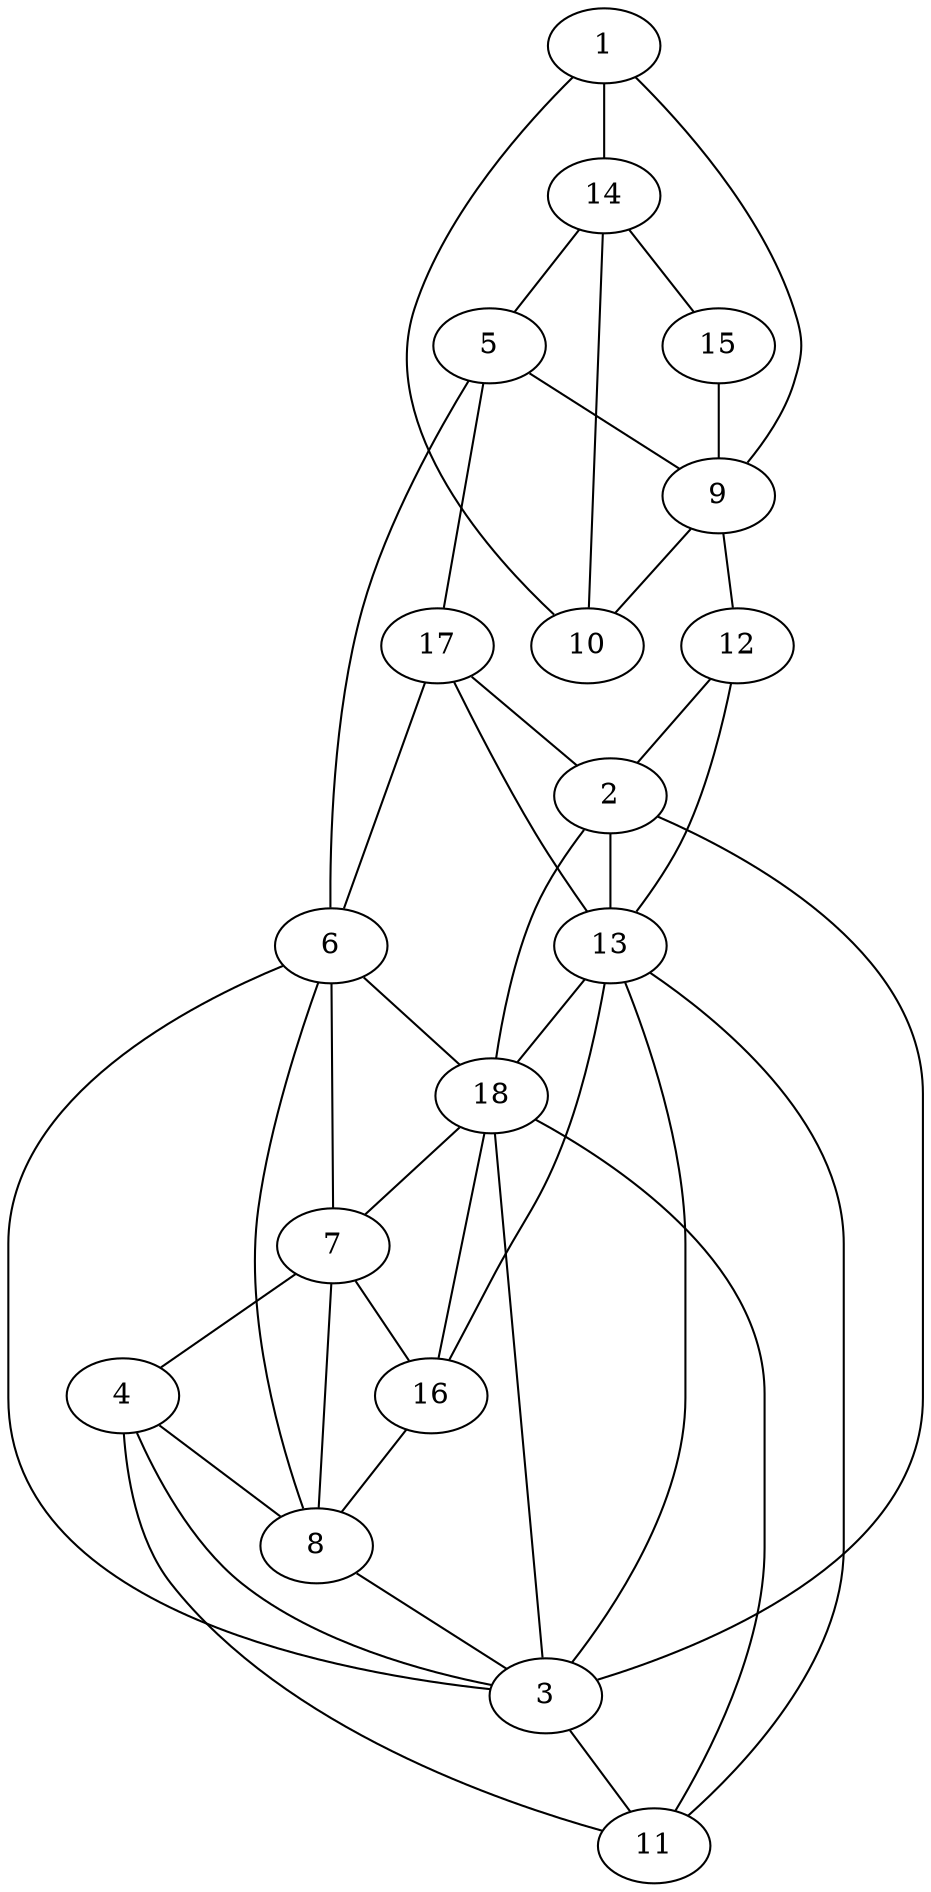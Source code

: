 graph pdb1qog {
	1	 [aaLength=7,
		sequence=ILDAAEE,
		type=0];
	9	 [aaLength=8,
		sequence=TKHEIEVP,
		type=1];
	1 -- 9	 [distance0="21.97416",
		frequency=1,
		type0=1];
	10	 [aaLength=8,
		sequence=TFKVTLIN,
		type=1];
	1 -- 10	 [distance0="30.24671",
		frequency=1,
		type0=3];
	14	 [aaLength=8,
		sequence=TKHEIEVP,
		type=1];
	1 -- 14	 [distance0="21.97416",
		frequency=1,
		type0=2];
	2	 [aaLength=5,
		sequence=DDQIE,
		type=0];
	13	 [aaLength=3,
		sequence=YVL,
		type=1];
	2 -- 13	 [distance0="13.73821",
		distance1="2.0",
		frequency=2,
		type0=1,
		type1=4];
	18	 [aaLength=3,
		sequence=YVL,
		type=1];
	2 -- 18	 [distance0="13.73821",
		frequency=1,
		type0=2];
	3	 [aaLength=3,
		sequence=TCV,
		type=0];
	3 -- 2	 [distance0="14.60122",
		frequency=1,
		type0=1];
	11	 [aaLength=4,
		sequence=VVIQ,
		type=1];
	3 -- 11	 [distance0="6.0",
		frequency=1,
		type0=4];
	3 -- 13	 [distance0="16.33291",
		frequency=1,
		type0=2];
	3 -- 18	 [distance0="16.33291",
		frequency=1,
		type0=3];
	4	 [aaLength=3,
		sequence=EED,
		type=0];
	4 -- 3	 [distance0="17.47274",
		frequency=1,
		type0=2];
	8	 [aaLength=3,
		sequence=EED,
		type=0];
	4 -- 8	 [distance0="11.93943",
		frequency=1,
		type0=1];
	4 -- 11	 [distance0="22.90117",
		frequency=1,
		type0=3];
	5	 [aaLength=7,
		sequence=ILDAAEE,
		type=0];
	6	 [aaLength=5,
		sequence=DDQIE,
		type=0];
	5 -- 6	 [distance0="42.9",
		frequency=1,
		type0=2];
	5 -- 9	 [distance0="48.82669",
		frequency=1,
		type0=3];
	17	 [aaLength=6,
		sequence=AGKLVS,
		type=1];
	5 -- 17	 [distance0="17.0",
		frequency=1,
		type0=4];
	7	 [aaLength=3,
		sequence=TCV,
		type=0];
	6 -- 7	 [distance0="10.06761",
		frequency=1,
		type0=1];
	6 -- 3	 [distance0="28.81604",
		frequency=1,
		type0=3];
	6 -- 8	 [distance0="28.40276",
		frequency=1,
		type0=2];
	6 -- 18	 [distance0="2.0",
		frequency=1,
		type0=4];
	7 -- 4	 [distance0="27.59925",
		frequency=1,
		type0=3];
	7 -- 8	 [distance0="20.08598",
		frequency=1,
		type0=2];
	16	 [aaLength=4,
		sequence=VVIQ,
		type=1];
	7 -- 16	 [distance0="6.0",
		frequency=1,
		type0=4];
	8 -- 3	 [distance0="22.7188",
		frequency=1,
		type0=3];
	9 -- 10	 [distance0="12.0",
		frequency=1,
		type0=2];
	12	 [aaLength=6,
		sequence=AGKLVS,
		type=1];
	9 -- 12	 [distance0="28.0",
		frequency=1,
		type0=4];
	11 -- 13	 [distance0="12.0",
		frequency=1,
		type0=2];
	12 -- 2	 [distance0="21.53458",
		distance1="12.0",
		frequency=2,
		type0=2,
		type1=4];
	12 -- 13	 [distance0="25.0",
		frequency=1,
		type0=3];
	13 -- 18	 [distance0="0.0",
		frequency=1,
		type0=1];
	14 -- 5	 [distance0="4.0",
		frequency=1,
		type0=4];
	14 -- 10	 [distance0="12.0",
		frequency=1,
		type0=2];
	15	 [aaLength=8,
		sequence=TFKVTLIN,
		type=1];
	14 -- 15	 [distance0="12.0",
		frequency=1,
		type0=3];
	15 -- 9	 [distance0="12.0",
		frequency=1,
		type0=2];
	16 -- 8	 [distance0="3.0",
		frequency=1,
		type0=4];
	16 -- 13	 [distance0="12.0",
		frequency=1,
		type0=2];
	16 -- 18	 [distance0="12.0",
		frequency=1,
		type0=3];
	17 -- 2	 [distance0="21.53458",
		frequency=1,
		type0=2];
	17 -- 6	 [distance0="12.0",
		frequency=1,
		type0=4];
	17 -- 13	 [distance0="25.0",
		frequency=1,
		type0=3];
	18 -- 7	 [distance0="0.0",
		frequency=1,
		type0=5];
	18 -- 11	 [distance0="12.0",
		frequency=1,
		type0=2];
}
